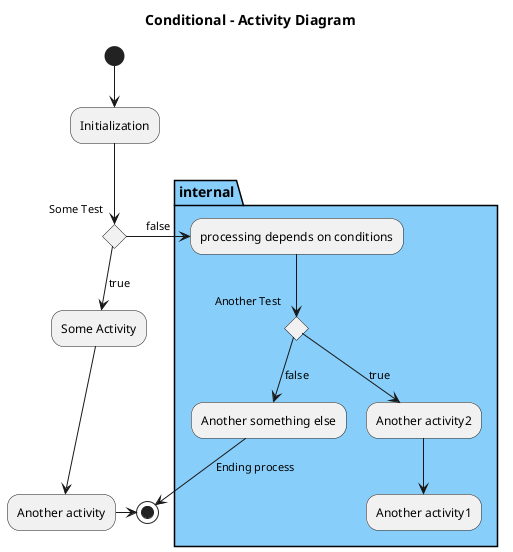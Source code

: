 @startuml

title Conditional - Activity Diagram 

(*) --> "Initialization"

if "Some Test" then
  -->[true] "Some Activity"
  --> "Another activity"
  -right-> (*)
else
    partition internal #LightSkyBlue {
      ->[false] "processing depends on conditions"
      
      if "Another Test" then
        -->[true] "Another activity2"
        --> "Another activity1"
      else
        -->[false] "Another something else"
      endif 
  }
  -->[Ending process] (*)
endif

@enduml